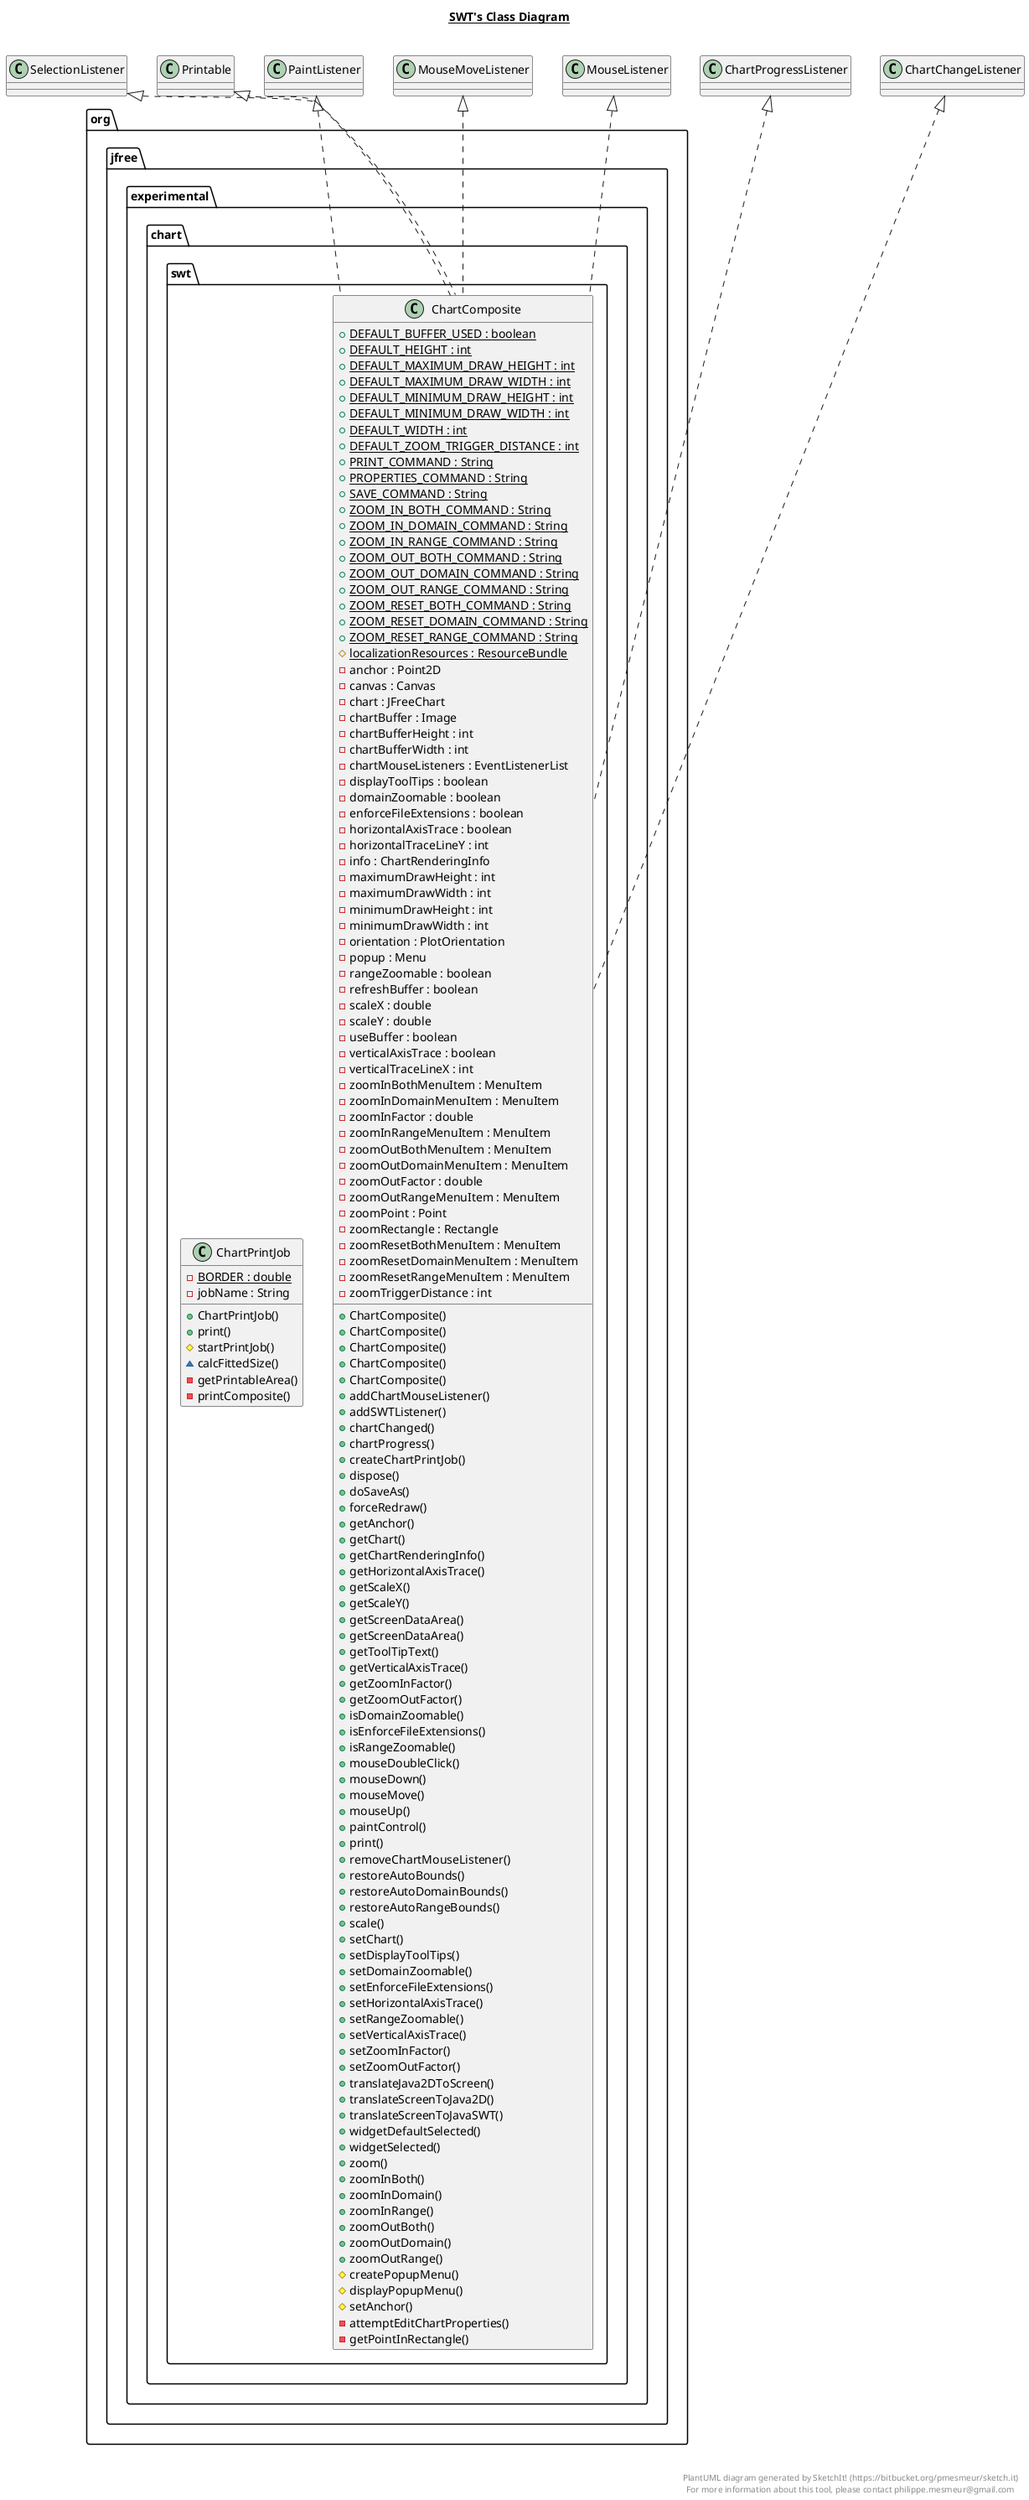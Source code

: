 @startuml

title __SWT's Class Diagram__\n

  namespace org.jfree.experimental.chart.swt {
    class org.jfree.experimental.chart.swt.ChartComposite {
        {static} + DEFAULT_BUFFER_USED : boolean
        {static} + DEFAULT_HEIGHT : int
        {static} + DEFAULT_MAXIMUM_DRAW_HEIGHT : int
        {static} + DEFAULT_MAXIMUM_DRAW_WIDTH : int
        {static} + DEFAULT_MINIMUM_DRAW_HEIGHT : int
        {static} + DEFAULT_MINIMUM_DRAW_WIDTH : int
        {static} + DEFAULT_WIDTH : int
        {static} + DEFAULT_ZOOM_TRIGGER_DISTANCE : int
        {static} + PRINT_COMMAND : String
        {static} + PROPERTIES_COMMAND : String
        {static} + SAVE_COMMAND : String
        {static} + ZOOM_IN_BOTH_COMMAND : String
        {static} + ZOOM_IN_DOMAIN_COMMAND : String
        {static} + ZOOM_IN_RANGE_COMMAND : String
        {static} + ZOOM_OUT_BOTH_COMMAND : String
        {static} + ZOOM_OUT_DOMAIN_COMMAND : String
        {static} + ZOOM_OUT_RANGE_COMMAND : String
        {static} + ZOOM_RESET_BOTH_COMMAND : String
        {static} + ZOOM_RESET_DOMAIN_COMMAND : String
        {static} + ZOOM_RESET_RANGE_COMMAND : String
        {static} # localizationResources : ResourceBundle
        - anchor : Point2D
        - canvas : Canvas
        - chart : JFreeChart
        - chartBuffer : Image
        - chartBufferHeight : int
        - chartBufferWidth : int
        - chartMouseListeners : EventListenerList
        - displayToolTips : boolean
        - domainZoomable : boolean
        - enforceFileExtensions : boolean
        - horizontalAxisTrace : boolean
        - horizontalTraceLineY : int
        - info : ChartRenderingInfo
        - maximumDrawHeight : int
        - maximumDrawWidth : int
        - minimumDrawHeight : int
        - minimumDrawWidth : int
        - orientation : PlotOrientation
        - popup : Menu
        - rangeZoomable : boolean
        - refreshBuffer : boolean
        - scaleX : double
        - scaleY : double
        - useBuffer : boolean
        - verticalAxisTrace : boolean
        - verticalTraceLineX : int
        - zoomInBothMenuItem : MenuItem
        - zoomInDomainMenuItem : MenuItem
        - zoomInFactor : double
        - zoomInRangeMenuItem : MenuItem
        - zoomOutBothMenuItem : MenuItem
        - zoomOutDomainMenuItem : MenuItem
        - zoomOutFactor : double
        - zoomOutRangeMenuItem : MenuItem
        - zoomPoint : Point
        - zoomRectangle : Rectangle
        - zoomResetBothMenuItem : MenuItem
        - zoomResetDomainMenuItem : MenuItem
        - zoomResetRangeMenuItem : MenuItem
        - zoomTriggerDistance : int
        + ChartComposite()
        + ChartComposite()
        + ChartComposite()
        + ChartComposite()
        + ChartComposite()
        + addChartMouseListener()
        + addSWTListener()
        + chartChanged()
        + chartProgress()
        + createChartPrintJob()
        + dispose()
        + doSaveAs()
        + forceRedraw()
        + getAnchor()
        + getChart()
        + getChartRenderingInfo()
        + getHorizontalAxisTrace()
        + getScaleX()
        + getScaleY()
        + getScreenDataArea()
        + getScreenDataArea()
        + getToolTipText()
        + getVerticalAxisTrace()
        + getZoomInFactor()
        + getZoomOutFactor()
        + isDomainZoomable()
        + isEnforceFileExtensions()
        + isRangeZoomable()
        + mouseDoubleClick()
        + mouseDown()
        + mouseMove()
        + mouseUp()
        + paintControl()
        + print()
        + removeChartMouseListener()
        + restoreAutoBounds()
        + restoreAutoDomainBounds()
        + restoreAutoRangeBounds()
        + scale()
        + setChart()
        + setDisplayToolTips()
        + setDomainZoomable()
        + setEnforceFileExtensions()
        + setHorizontalAxisTrace()
        + setRangeZoomable()
        + setVerticalAxisTrace()
        + setZoomInFactor()
        + setZoomOutFactor()
        + translateJava2DToScreen()
        + translateScreenToJava2D()
        + translateScreenToJavaSWT()
        + widgetDefaultSelected()
        + widgetSelected()
        + zoom()
        + zoomInBoth()
        + zoomInDomain()
        + zoomInRange()
        + zoomOutBoth()
        + zoomOutDomain()
        + zoomOutRange()
        # createPopupMenu()
        # displayPopupMenu()
        # setAnchor()
        - attemptEditChartProperties()
        - getPointInRectangle()
    }
  }
  

  namespace org.jfree.experimental.chart.swt {
    class org.jfree.experimental.chart.swt.ChartPrintJob {
        {static} - BORDER : double
        - jobName : String
        + ChartPrintJob()
        + print()
        # startPrintJob()
        ~ calcFittedSize()
        - getPrintableArea()
        - printComposite()
    }
  }
  

  org.jfree.experimental.chart.swt.ChartComposite .up.|> ChartChangeListener
  org.jfree.experimental.chart.swt.ChartComposite .up.|> ChartProgressListener
  org.jfree.experimental.chart.swt.ChartComposite .up.|> MouseListener
  org.jfree.experimental.chart.swt.ChartComposite .up.|> MouseMoveListener
  org.jfree.experimental.chart.swt.ChartComposite .up.|> PaintListener
  org.jfree.experimental.chart.swt.ChartComposite .up.|> Printable
  org.jfree.experimental.chart.swt.ChartComposite .up.|> SelectionListener


right footer


PlantUML diagram generated by SketchIt! (https://bitbucket.org/pmesmeur/sketch.it)
For more information about this tool, please contact philippe.mesmeur@gmail.com
endfooter

@enduml

